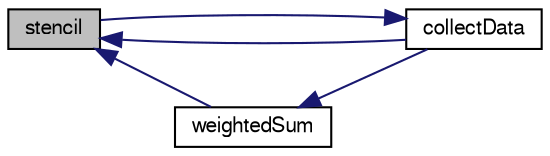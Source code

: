 digraph "stencil"
{
  bgcolor="transparent";
  edge [fontname="FreeSans",fontsize="10",labelfontname="FreeSans",labelfontsize="10"];
  node [fontname="FreeSans",fontsize="10",shape=record];
  rankdir="LR";
  Node17 [label="stencil",height=0.2,width=0.4,color="black", fillcolor="grey75", style="filled", fontcolor="black"];
  Node17 -> Node18 [dir="back",color="midnightblue",fontsize="10",style="solid",fontname="FreeSans"];
  Node18 [label="collectData",height=0.2,width=0.4,color="black",URL="$a22742.html#a5f920bc48d308d18299070816443ed28",tooltip="Use map to get the data into stencil order. "];
  Node18 -> Node17 [dir="back",color="midnightblue",fontsize="10",style="solid",fontname="FreeSans"];
  Node17 -> Node19 [dir="back",color="midnightblue",fontsize="10",style="solid",fontname="FreeSans"];
  Node19 [label="weightedSum",height=0.2,width=0.4,color="black",URL="$a22742.html#abd69234b1e2ffa6934e095483d625558",tooltip="Sum surface field contributions to create cell values. "];
  Node19 -> Node18 [dir="back",color="midnightblue",fontsize="10",style="solid",fontname="FreeSans"];
}
